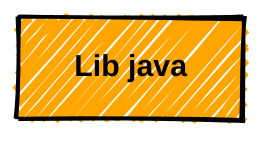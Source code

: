 ---
config:
  layout: elk
  look: handDrawn
  theme: forest
  elk:
    mergeEdges: true
    forceNodeModelOrder: true
    nodePlacementStrategy: LINEAR_SEGMENTS
    cycleBreakingStrategy: INTERACTIVE
    considerModelOrder: PREFER_EDGES
---
graph TD
  _sample_lib_java["Lib java"]
  style _sample_lib_java fill:orange,color:black,font-weight:bold,stroke:black,stroke-width:2px